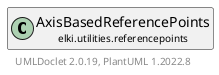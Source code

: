 @startuml
    remove .*\.(Instance|Par|Parameterizer|Factory)$
    set namespaceSeparator none
    hide empty fields
    hide empty methods

    class "<size:14>AxisBasedReferencePoints.Par\n<size:10>elki.utilities.referencepoints" as elki.utilities.referencepoints.AxisBasedReferencePoints.Par [[AxisBasedReferencePoints.Par.html]] {
        {static} +SPACE_SCALE_ID: OptionID
        #spacescale: double
        +configure(Parameterization): void
        +make(): AxisBasedReferencePoints
    }

    interface "<size:14>Parameterizer\n<size:10>elki.utilities.optionhandling" as elki.utilities.optionhandling.Parameterizer [[../optionhandling/Parameterizer.html]] {
        {abstract} +make(): Object
    }
    class "<size:14>AxisBasedReferencePoints\n<size:10>elki.utilities.referencepoints" as elki.utilities.referencepoints.AxisBasedReferencePoints [[AxisBasedReferencePoints.html]]

    elki.utilities.optionhandling.Parameterizer <|.. elki.utilities.referencepoints.AxisBasedReferencePoints.Par
    elki.utilities.referencepoints.AxisBasedReferencePoints +-- elki.utilities.referencepoints.AxisBasedReferencePoints.Par

    center footer UMLDoclet 2.0.19, PlantUML 1.2022.8
@enduml
